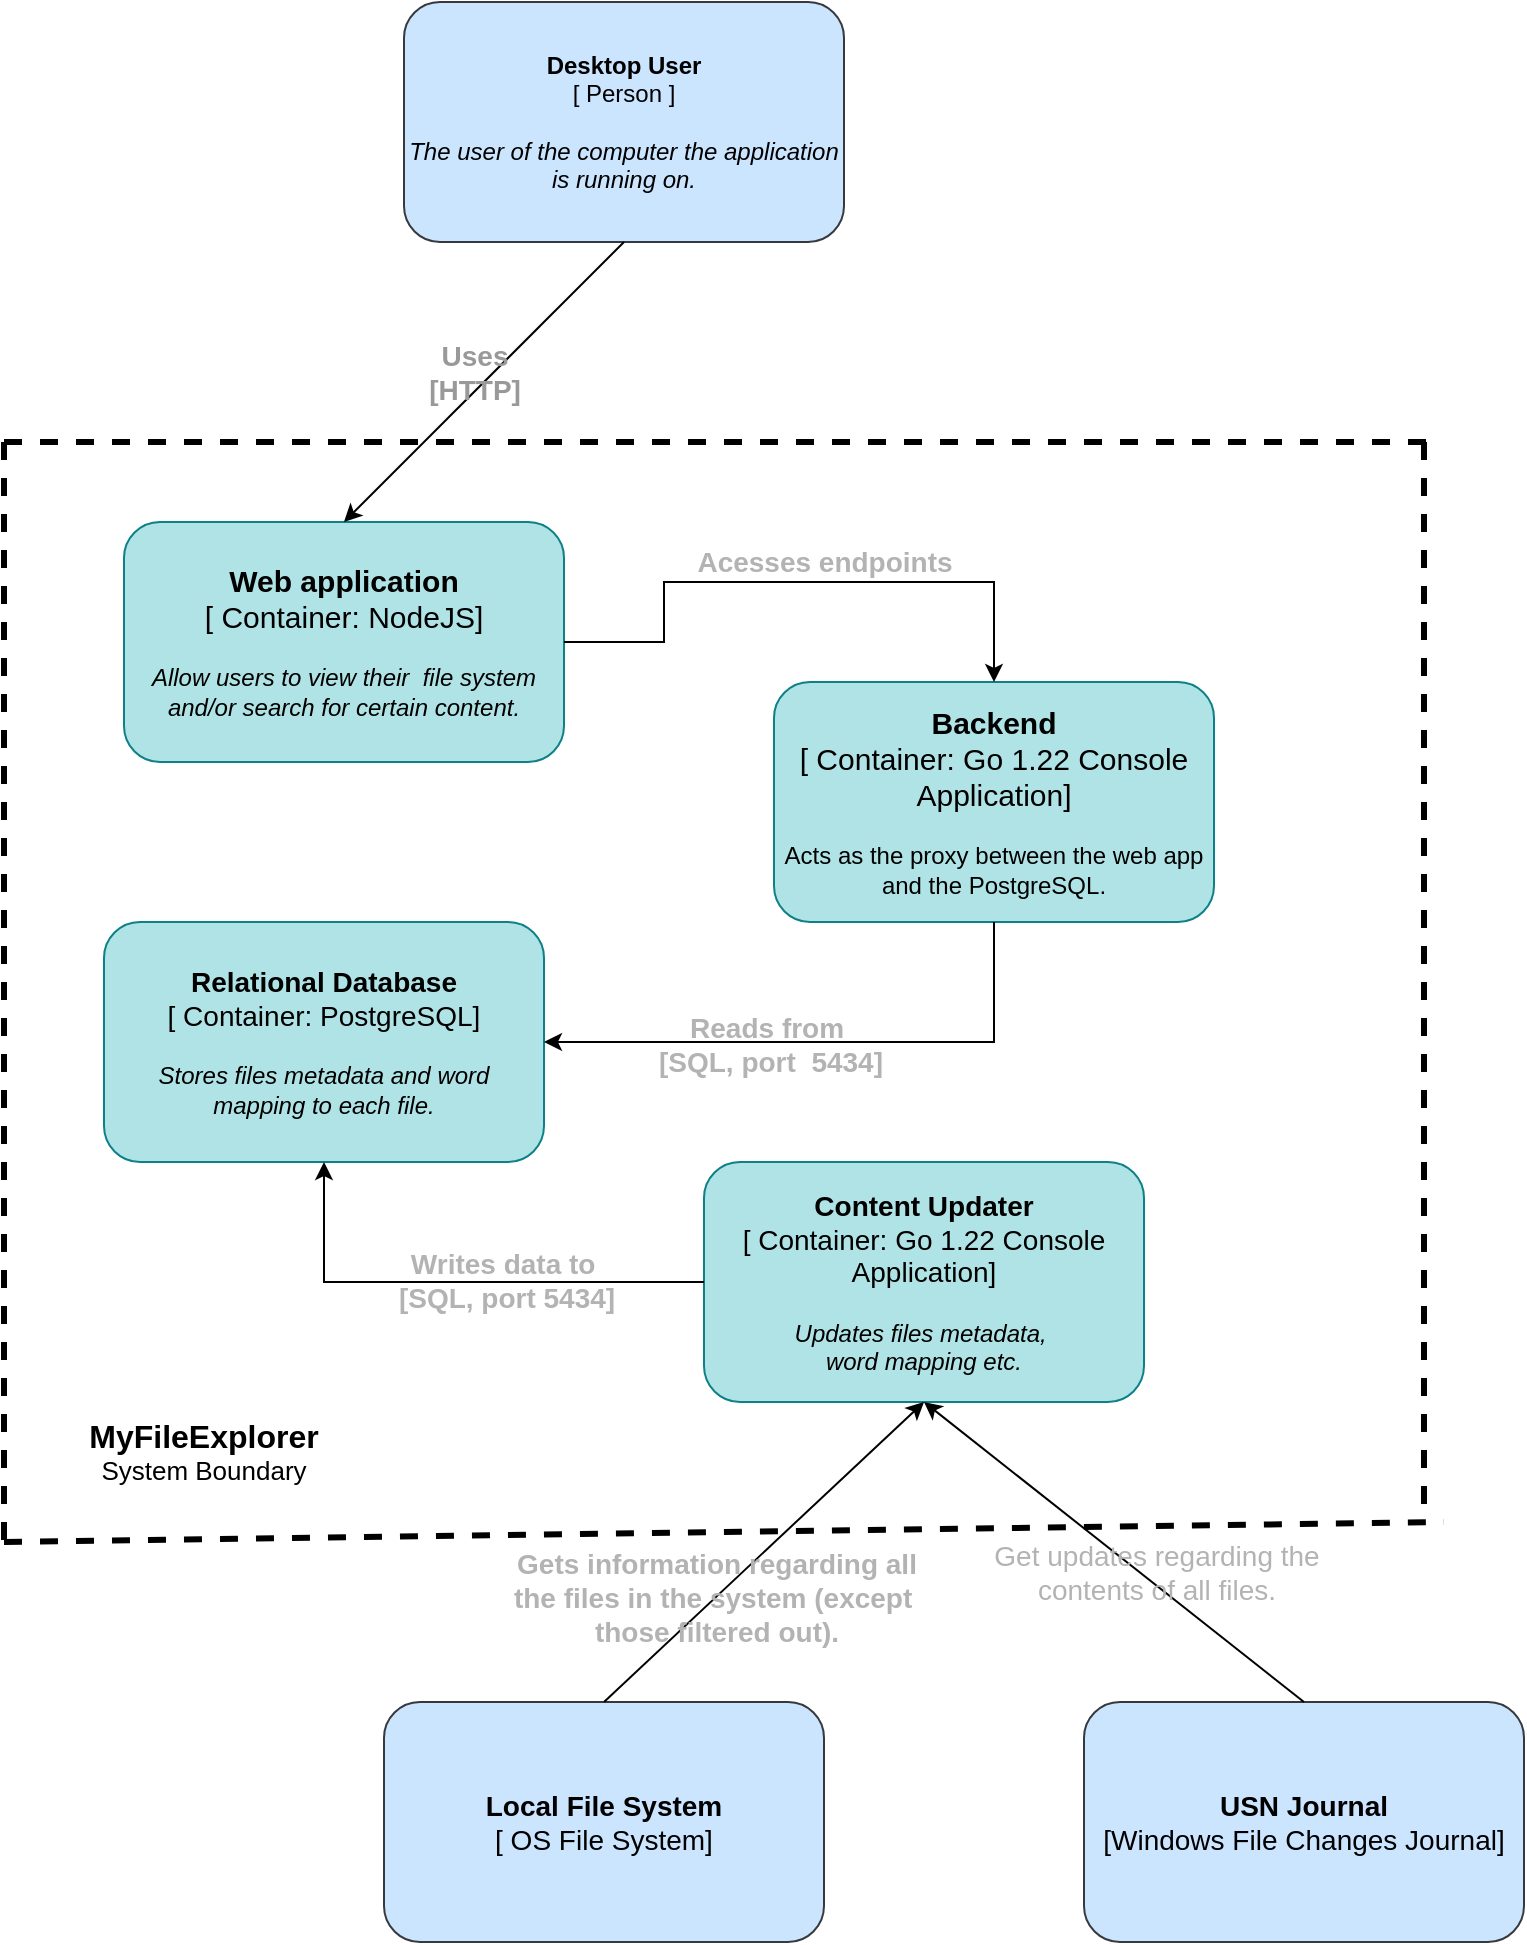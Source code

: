 <mxfile version="22.1.22" type="embed">
  <diagram id="nM7YXTvUPzHVtIW36HO0" name="Page-1">
    <mxGraphModel dx="1538" dy="2291" grid="1" gridSize="10" guides="1" tooltips="1" connect="1" arrows="1" fold="1" page="1" pageScale="1" pageWidth="850" pageHeight="1100" math="0" shadow="0">
      <root>
        <mxCell id="0" />
        <mxCell id="1" parent="0" />
        <mxCell id="9" value="&lt;b style=&quot;font-size: 15px;&quot;&gt;&lt;font style=&quot;font-size: 15px;&quot;&gt;Web application&lt;/font&gt;&lt;/b&gt;&lt;div style=&quot;font-size: 15px;&quot;&gt;[ Container: NodeJS]&lt;/div&gt;&lt;div&gt;&lt;br&gt;&lt;/div&gt;&lt;div&gt;&lt;i&gt;Allow users to view their&amp;nbsp; file system and/or search for certain content.&lt;/i&gt;&lt;/div&gt;" style="rounded=1;whiteSpace=wrap;html=1;fillColor=#b0e3e6;strokeColor=#0e8088;" parent="1" vertex="1">
          <mxGeometry x="100" y="200" width="220" height="120" as="geometry" />
        </mxCell>
        <mxCell id="10" value="&lt;b&gt;Desktop User&lt;br&gt;&lt;/b&gt;&lt;div&gt;[ Person ]&lt;/div&gt;&lt;div&gt;&lt;br&gt;&lt;/div&gt;&lt;div&gt;&lt;i&gt;The user of the computer the application is running on.&lt;/i&gt;&lt;/div&gt;" style="rounded=1;whiteSpace=wrap;html=1;fillColor=#cce5ff;strokeColor=#36393d;" parent="1" vertex="1">
          <mxGeometry x="240" y="-60" width="220" height="120" as="geometry" />
        </mxCell>
        <mxCell id="11" value="" style="endArrow=classic;html=1;rounded=0;exitX=0.5;exitY=1;exitDx=0;exitDy=0;entryX=0.5;entryY=0;entryDx=0;entryDy=0;" parent="1" source="10" target="9" edge="1">
          <mxGeometry width="50" height="50" relative="1" as="geometry">
            <mxPoint x="770" y="220" as="sourcePoint" />
            <mxPoint x="780" y="300" as="targetPoint" />
          </mxGeometry>
        </mxCell>
        <mxCell id="12" value="&lt;font color=&quot;#999999&quot; style=&quot;font-size: 14px;&quot;&gt;Uses&lt;br style=&quot;font-size: 14px;&quot;&gt;[HTTP]&lt;/font&gt;" style="edgeLabel;html=1;align=center;verticalAlign=middle;resizable=0;points=[];fontSize=14;labelBackgroundColor=none;fontStyle=1" parent="11" vertex="1" connectable="0">
          <mxGeometry x="0.033" y="-4" relative="1" as="geometry">
            <mxPoint y="-5" as="offset" />
          </mxGeometry>
        </mxCell>
        <mxCell id="15" value="&lt;font style=&quot;font-size: 14px;&quot;&gt;&lt;b style=&quot;&quot;&gt;Relational Database&lt;/b&gt;&lt;br&gt;&lt;/font&gt;&lt;div style=&quot;font-size: 14px;&quot;&gt;[ Container: PostgreSQL]&lt;/div&gt;&lt;div&gt;&lt;br&gt;&lt;/div&gt;&lt;div&gt;&lt;i&gt;Stores files metadata and word&lt;/i&gt;&lt;/div&gt;&lt;div&gt;&lt;i&gt;mapping to each file.&lt;/i&gt;&lt;/div&gt;" style="rounded=1;whiteSpace=wrap;html=1;fillColor=#b0e3e6;strokeColor=#0e8088;" parent="1" vertex="1">
          <mxGeometry x="90" y="400" width="220" height="120" as="geometry" />
        </mxCell>
        <mxCell id="18" value="&lt;span style=&quot;background-color: initial; font-size: 14px;&quot;&gt;&lt;b&gt;Content Updater&lt;br&gt;&lt;/b&gt;[ Container: Go 1.22 Console&lt;br&gt;Application]&lt;/span&gt;&lt;br&gt;&lt;div&gt;&lt;br&gt;&lt;/div&gt;&lt;div&gt;&lt;i&gt;Updates files metadata,&amp;nbsp;&lt;/i&gt;&lt;/div&gt;&lt;div&gt;&lt;i&gt;word mapping etc.&lt;/i&gt;&lt;/div&gt;" style="rounded=1;whiteSpace=wrap;html=1;fillColor=#b0e3e6;strokeColor=#0e8088;" parent="1" vertex="1">
          <mxGeometry x="390" y="520" width="220" height="120" as="geometry" />
        </mxCell>
        <mxCell id="19" value="&lt;b style=&quot;font-size: 14px;&quot;&gt;&lt;font style=&quot;font-size: 14px;&quot;&gt;Local File System&lt;br&gt;&lt;/font&gt;&lt;/b&gt;&lt;div style=&quot;font-size: 14px;&quot;&gt;[ OS File System]&lt;/div&gt;" style="rounded=1;whiteSpace=wrap;html=1;fillColor=#cce5ff;strokeColor=#36393d;" parent="1" vertex="1">
          <mxGeometry x="230" y="790" width="220" height="120" as="geometry" />
        </mxCell>
        <mxCell id="21" value="&lt;br&gt;&lt;br&gt;" style="endArrow=classic;html=1;rounded=0;exitX=0.5;exitY=0;exitDx=0;exitDy=0;entryX=0.5;entryY=1;entryDx=0;entryDy=0;" parent="1" source="19" target="18" edge="1">
          <mxGeometry width="50" height="50" relative="1" as="geometry">
            <mxPoint x="590" y="630" as="sourcePoint" />
            <mxPoint x="490" y="760" as="targetPoint" />
          </mxGeometry>
        </mxCell>
        <mxCell id="23" value="&lt;font color=&quot;#b3b3b3&quot; style=&quot;font-size: 14px;&quot;&gt;&lt;b&gt;Gets information regarding all&lt;br&gt;the files in the system (except&amp;nbsp;&lt;br&gt;those filtered out).&lt;/b&gt;&lt;/font&gt;" style="edgeLabel;html=1;align=center;verticalAlign=middle;resizable=0;points=[];labelBackgroundColor=none;" parent="21" vertex="1" connectable="0">
          <mxGeometry x="0.153" relative="1" as="geometry">
            <mxPoint x="-37" y="34" as="offset" />
          </mxGeometry>
        </mxCell>
        <mxCell id="25" value="" style="endArrow=none;dashed=1;html=1;rounded=0;strokeWidth=3;" parent="1" edge="1">
          <mxGeometry width="50" height="50" relative="1" as="geometry">
            <mxPoint x="40" y="160" as="sourcePoint" />
            <mxPoint x="760" y="160" as="targetPoint" />
          </mxGeometry>
        </mxCell>
        <mxCell id="26" value="" style="endArrow=none;dashed=1;html=1;rounded=0;strokeWidth=3;" parent="1" edge="1">
          <mxGeometry width="50" height="50" relative="1" as="geometry">
            <mxPoint x="40" y="160" as="sourcePoint" />
            <mxPoint x="40" y="710" as="targetPoint" />
          </mxGeometry>
        </mxCell>
        <mxCell id="27" value="" style="endArrow=none;dashed=1;html=1;rounded=0;strokeWidth=3;" parent="1" edge="1">
          <mxGeometry width="50" height="50" relative="1" as="geometry">
            <mxPoint x="40" y="710" as="sourcePoint" />
            <mxPoint x="760" y="700" as="targetPoint" />
          </mxGeometry>
        </mxCell>
        <mxCell id="28" value="" style="endArrow=none;dashed=1;html=1;rounded=0;strokeWidth=3;" parent="1" edge="1">
          <mxGeometry width="50" height="50" relative="1" as="geometry">
            <mxPoint x="750" y="160" as="sourcePoint" />
            <mxPoint x="750" y="700" as="targetPoint" />
          </mxGeometry>
        </mxCell>
        <mxCell id="32" value="&lt;font style=&quot;font-size: 16px;&quot;&gt;&lt;b&gt;MyFileExplorer&lt;/b&gt;&lt;/font&gt;&lt;br&gt;&lt;font style=&quot;font-size: 13px;&quot;&gt;System Boundary&lt;/font&gt;" style="text;html=1;strokeColor=none;fillColor=none;align=center;verticalAlign=middle;whiteSpace=wrap;rounded=0;" parent="1" vertex="1">
          <mxGeometry x="60" y="650" width="160" height="30" as="geometry" />
        </mxCell>
        <mxCell id="33" value="&lt;span style=&quot;font-size: 14px; background-color: initial;&quot;&gt;&lt;b&gt;USN Journal&lt;br&gt;&lt;/b&gt;[Windows File Changes Journal]&lt;/span&gt;" style="rounded=1;whiteSpace=wrap;html=1;fillColor=#cce5ff;strokeColor=#36393d;" vertex="1" parent="1">
          <mxGeometry x="580" y="790" width="220" height="120" as="geometry" />
        </mxCell>
        <mxCell id="34" value="" style="endArrow=classic;html=1;rounded=0;exitX=0.5;exitY=0;exitDx=0;exitDy=0;entryX=0.5;entryY=1;entryDx=0;entryDy=0;" edge="1" parent="1" source="33" target="18">
          <mxGeometry width="50" height="50" relative="1" as="geometry">
            <mxPoint x="610" y="700" as="sourcePoint" />
            <mxPoint x="790" y="830" as="targetPoint" />
          </mxGeometry>
        </mxCell>
        <mxCell id="35" value="&lt;font color=&quot;#b3b3b3&quot; style=&quot;font-size: 14px;&quot;&gt;Get updates regarding the&lt;br&gt;contents of all files.&lt;/font&gt;" style="edgeLabel;html=1;align=center;verticalAlign=middle;resizable=0;points=[];labelBackgroundColor=none;" vertex="1" connectable="0" parent="34">
          <mxGeometry x="0.015" y="3" relative="1" as="geometry">
            <mxPoint x="24" y="9" as="offset" />
          </mxGeometry>
        </mxCell>
        <mxCell id="42" value="" style="endArrow=classic;html=1;rounded=0;exitX=0;exitY=0.5;exitDx=0;exitDy=0;entryX=0.5;entryY=1;entryDx=0;entryDy=0;" edge="1" parent="1" source="18" target="15">
          <mxGeometry width="50" height="50" relative="1" as="geometry">
            <mxPoint x="370" y="590" as="sourcePoint" />
            <mxPoint x="190" y="520" as="targetPoint" />
            <Array as="points">
              <mxPoint x="200" y="580" />
            </Array>
          </mxGeometry>
        </mxCell>
        <mxCell id="57" value="&lt;font color=&quot;#b3b3b3&quot; style=&quot;font-size: 14px;&quot;&gt;&lt;b&gt;Writes data to&amp;nbsp;&lt;br style=&quot;border-color: var(--border-color);&quot;&gt;[SQL, port 5434]&lt;/b&gt;&lt;/font&gt;" style="edgeLabel;html=1;align=center;verticalAlign=middle;resizable=0;points=[];labelBackgroundColor=none;" vertex="1" connectable="0" parent="42">
          <mxGeometry x="-0.21" y="-1" relative="1" as="geometry">
            <mxPoint as="offset" />
          </mxGeometry>
        </mxCell>
        <mxCell id="44" value="&lt;span style=&quot;font-size: 15px; background-color: initial;&quot;&gt;&lt;b&gt;Backend&lt;br&gt;&lt;/b&gt;[ Container: Go 1.22 Console&lt;br&gt;Application]&lt;/span&gt;&lt;br&gt;&lt;div&gt;&lt;br&gt;Acts as the proxy between the web app and the PostgreSQL.&lt;/div&gt;" style="rounded=1;whiteSpace=wrap;html=1;fillColor=#b0e3e6;strokeColor=#0e8088;" vertex="1" parent="1">
          <mxGeometry x="425" y="280" width="220" height="120" as="geometry" />
        </mxCell>
        <mxCell id="53" value="" style="endArrow=classic;html=1;rounded=0;exitX=0.5;exitY=1;exitDx=0;exitDy=0;entryX=1;entryY=0.5;entryDx=0;entryDy=0;" edge="1" parent="1" source="44" target="15">
          <mxGeometry width="50" height="50" relative="1" as="geometry">
            <mxPoint x="520" y="410" as="sourcePoint" />
            <mxPoint x="370" y="380" as="targetPoint" />
            <Array as="points">
              <mxPoint x="535" y="460" />
            </Array>
          </mxGeometry>
        </mxCell>
        <mxCell id="59" value="&lt;font color=&quot;#b3b3b3&quot; style=&quot;font-size: 14px;&quot;&gt;&lt;b&gt;Reads from&amp;nbsp;&lt;br style=&quot;border-color: var(--border-color);&quot;&gt;&lt;span style=&quot;&quot;&gt;[SQL, port&amp;nbsp; 5434]&lt;/span&gt;&lt;/b&gt;&lt;/font&gt;" style="edgeLabel;html=1;align=center;verticalAlign=middle;resizable=0;points=[];labelBackgroundColor=none;" vertex="1" connectable="0" parent="53">
          <mxGeometry x="0.203" y="1" relative="1" as="geometry">
            <mxPoint x="-1" as="offset" />
          </mxGeometry>
        </mxCell>
        <mxCell id="55" value="" style="endArrow=classic;html=1;rounded=0;exitX=1;exitY=0.5;exitDx=0;exitDy=0;entryX=0.5;entryY=0;entryDx=0;entryDy=0;" edge="1" parent="1" source="9" target="44">
          <mxGeometry width="50" height="50" relative="1" as="geometry">
            <mxPoint x="320" y="430" as="sourcePoint" />
            <mxPoint x="370" y="380" as="targetPoint" />
            <Array as="points">
              <mxPoint x="370" y="260" />
              <mxPoint x="370" y="230" />
              <mxPoint x="535" y="230" />
            </Array>
          </mxGeometry>
        </mxCell>
        <mxCell id="60" value="&lt;font color=&quot;#b3b3b3&quot;&gt;&lt;span style=&quot;font-size: 14px;&quot;&gt;&lt;b&gt;Acesses endpoints&lt;/b&gt;&lt;/span&gt;&lt;/font&gt;" style="edgeLabel;html=1;align=center;verticalAlign=middle;resizable=0;points=[];labelBackgroundColor=none;" vertex="1" connectable="0" parent="55">
          <mxGeometry x="0.115" y="1" relative="1" as="geometry">
            <mxPoint x="-5" y="-9" as="offset" />
          </mxGeometry>
        </mxCell>
      </root>
    </mxGraphModel>
  </diagram>
</mxfile>
